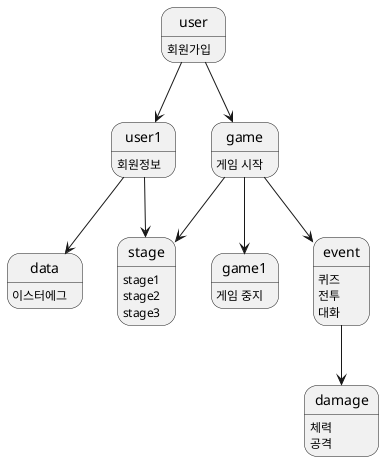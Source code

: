 @startuml
state user : 회원가입
state user1: 회원정보
game : 게임 시작
game1 : 게임 중지
data : 이스터에그

user --> user1
user --> game
game --> stage
game --> game1
user1 --> stage
user1 --> data
game --> event
event --> damage
state stage : stage1
state stage : stage2
state stage : stage3

state event: 퀴즈 
state event: 전투
state event: 대화

state damage : 체력
state damage : 공격

@enduml
